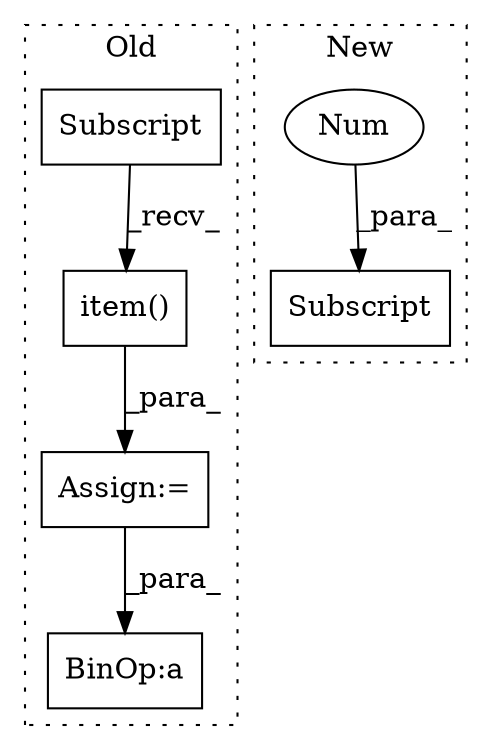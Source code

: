 digraph G {
subgraph cluster0 {
1 [label="item()" a="75" s="2365" l="27" shape="box"];
4 [label="Assign:=" a="68" s="2358" l="3" shape="box"];
5 [label="Subscript" a="63" s="2365,0" l="20,0" shape="box"];
6 [label="BinOp:a" a="82" s="2828" l="16" shape="box"];
label = "Old";
style="dotted";
}
subgraph cluster1 {
2 [label="Subscript" a="63" s="2751,0" l="15,0" shape="box"];
3 [label="Num" a="76" s="2763" l="2" shape="ellipse"];
label = "New";
style="dotted";
}
1 -> 4 [label="_para_"];
3 -> 2 [label="_para_"];
4 -> 6 [label="_para_"];
5 -> 1 [label="_recv_"];
}